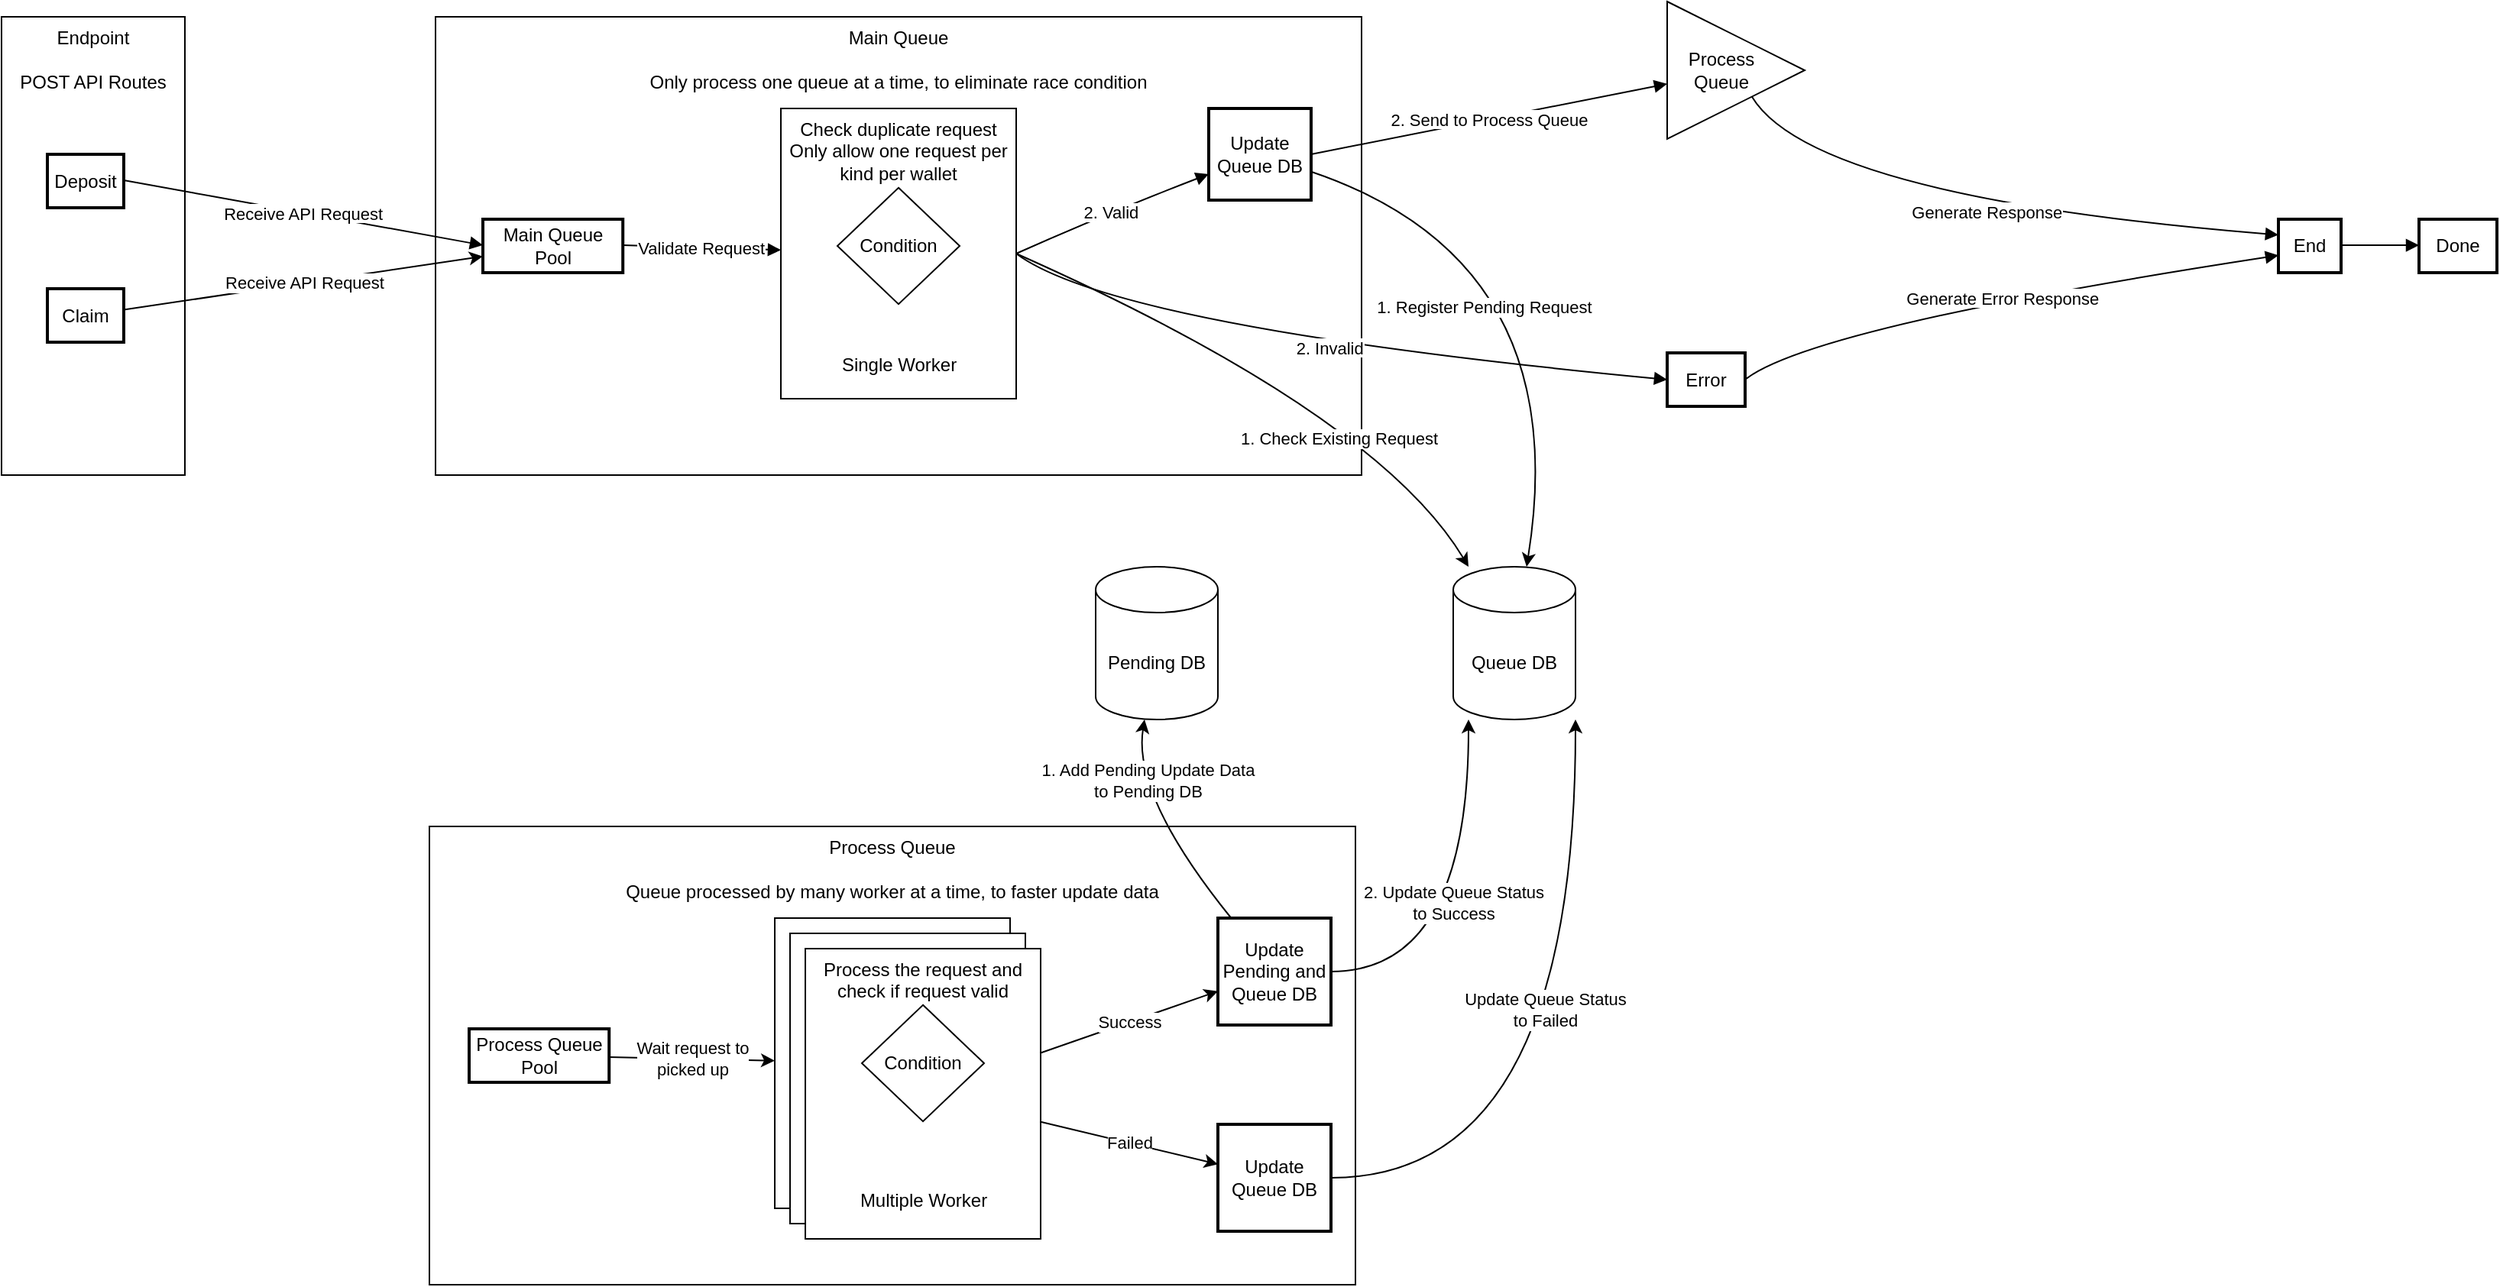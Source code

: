 <mxfile version="24.0.2" type="github" pages="2">
  <diagram name="Logic" id="onQaG1SxVY_JN8vI7sOl">
    <mxGraphModel dx="2284" dy="1890" grid="1" gridSize="10" guides="1" tooltips="1" connect="1" arrows="1" fold="1" page="1" pageScale="1" pageWidth="850" pageHeight="1100" math="0" shadow="0">
      <root>
        <mxCell id="0" />
        <mxCell id="1" parent="0" />
        <mxCell id="6" value="Error" style="whiteSpace=wrap;strokeWidth=2;" parent="1" vertex="1">
          <mxGeometry x="970" y="120" width="51" height="35" as="geometry" />
        </mxCell>
        <mxCell id="8" value="End" style="whiteSpace=wrap;strokeWidth=2;" parent="1" vertex="1">
          <mxGeometry x="1370" y="32.5" width="41" height="35" as="geometry" />
        </mxCell>
        <mxCell id="9" value="Done" style="whiteSpace=wrap;strokeWidth=2;" parent="1" vertex="1">
          <mxGeometry x="1462" y="32.5" width="51" height="35" as="geometry" />
        </mxCell>
        <mxCell id="15" value="Generate Response" style="curved=1;startArrow=none;endArrow=block;entryX=0.011;entryY=0.299;" parent="1" source="S8V6_XJqYpJdOoggkrQV-40" target="8" edge="1">
          <mxGeometry relative="1" as="geometry">
            <Array as="points">
              <mxPoint x="1065" y="18" />
            </Array>
            <mxPoint x="1116" y="-72.5" as="sourcePoint" />
          </mxGeometry>
        </mxCell>
        <mxCell id="16" value="Generate Error Response" style="curved=1;startArrow=none;endArrow=block;exitX=0.987;exitY=0.5;entryX=0.011;entryY=0.672;" parent="1" source="6" target="8" edge="1">
          <mxGeometry relative="1" as="geometry">
            <Array as="points">
              <mxPoint x="1065" y="103" />
            </Array>
          </mxGeometry>
        </mxCell>
        <mxCell id="17" value="" style="curved=1;startArrow=none;endArrow=block;exitX=1.016;exitY=0.486;entryX=-0.007;entryY=0.486;" parent="1" source="8" target="9" edge="1">
          <mxGeometry relative="1" as="geometry">
            <Array as="points" />
          </mxGeometry>
        </mxCell>
        <mxCell id="S8V6_XJqYpJdOoggkrQV-31" value="" style="group" parent="1" vertex="1" connectable="0">
          <mxGeometry x="-120" y="-100" width="120" height="300" as="geometry" />
        </mxCell>
        <mxCell id="S8V6_XJqYpJdOoggkrQV-23" value="API Routes" style="group" parent="S8V6_XJqYpJdOoggkrQV-31" vertex="1" connectable="0">
          <mxGeometry width="120" height="300" as="geometry" />
        </mxCell>
        <mxCell id="S8V6_XJqYpJdOoggkrQV-21" value="Endpoint&lt;br&gt;&lt;div&gt;&lt;br&gt;&lt;/div&gt;&lt;div&gt;POST API Routes&lt;/div&gt;" style="rounded=0;whiteSpace=wrap;html=1;verticalAlign=top;" parent="S8V6_XJqYpJdOoggkrQV-23" vertex="1">
          <mxGeometry width="120" height="300" as="geometry" />
        </mxCell>
        <mxCell id="S8V6_XJqYpJdOoggkrQV-17" value="Claim" style="whiteSpace=wrap;strokeWidth=2;" parent="S8V6_XJqYpJdOoggkrQV-23" vertex="1">
          <mxGeometry x="30" y="178" width="50" height="35" as="geometry" />
        </mxCell>
        <mxCell id="2" value="Deposit" style="whiteSpace=wrap;strokeWidth=2;" parent="S8V6_XJqYpJdOoggkrQV-31" vertex="1">
          <mxGeometry x="30" y="90" width="50" height="35" as="geometry" />
        </mxCell>
        <mxCell id="S8V6_XJqYpJdOoggkrQV-37" value="Queue DB" style="shape=cylinder3;whiteSpace=wrap;html=1;boundedLbl=1;backgroundOutline=1;size=15;" parent="1" vertex="1">
          <mxGeometry x="830" y="260" width="80" height="100" as="geometry" />
        </mxCell>
        <mxCell id="S8V6_XJqYpJdOoggkrQV-53" value="" style="group" parent="1" vertex="1" connectable="0">
          <mxGeometry x="164" y="-100" width="606" height="300" as="geometry" />
        </mxCell>
        <mxCell id="S8V6_XJqYpJdOoggkrQV-35" value="" style="group" parent="S8V6_XJqYpJdOoggkrQV-53" vertex="1" connectable="0">
          <mxGeometry width="606" height="300" as="geometry" />
        </mxCell>
        <mxCell id="S8V6_XJqYpJdOoggkrQV-34" value="&lt;div&gt;Main Queue&lt;br&gt;&lt;/div&gt;&lt;div&gt;&lt;br&gt;&lt;/div&gt;&lt;div&gt;Only process one queue at a time, to eliminate race condition&lt;/div&gt;" style="rounded=0;whiteSpace=wrap;html=1;verticalAlign=top;" parent="S8V6_XJqYpJdOoggkrQV-35" vertex="1">
          <mxGeometry width="606" height="300" as="geometry" />
        </mxCell>
        <mxCell id="3" value="Main Queue Pool" style="whiteSpace=wrap;strokeWidth=2;" parent="S8V6_XJqYpJdOoggkrQV-35" vertex="1">
          <mxGeometry x="31.006" y="132.5" width="91.601" height="35" as="geometry" />
        </mxCell>
        <mxCell id="S8V6_XJqYpJdOoggkrQV-36" value="" style="group" parent="S8V6_XJqYpJdOoggkrQV-35" vertex="1" connectable="0">
          <mxGeometry x="226.01" y="60" width="153.98" height="190" as="geometry" />
        </mxCell>
        <mxCell id="S8V6_XJqYpJdOoggkrQV-27" value="&lt;div&gt;Check duplicate request&lt;/div&gt;&lt;div&gt;Only allow one request per kind per wallet&lt;br&gt;&lt;/div&gt;" style="rounded=0;whiteSpace=wrap;html=1;verticalAlign=top;" parent="S8V6_XJqYpJdOoggkrQV-36" vertex="1">
          <mxGeometry width="153.98" height="190" as="geometry" />
        </mxCell>
        <mxCell id="S8V6_XJqYpJdOoggkrQV-68" value="Single Worker" style="text;html=1;align=center;verticalAlign=middle;resizable=0;points=[];autosize=1;strokeColor=none;fillColor=none;" parent="S8V6_XJqYpJdOoggkrQV-36" vertex="1">
          <mxGeometry x="26.99" y="153" width="100" height="30" as="geometry" />
        </mxCell>
        <mxCell id="5" value="Update Queue DB" style="whiteSpace=wrap;strokeWidth=2;" parent="S8V6_XJqYpJdOoggkrQV-35" vertex="1">
          <mxGeometry x="505.998" y="60" width="66.979" height="60" as="geometry" />
        </mxCell>
        <mxCell id="11" value="Validate Request" style="curved=1;startArrow=none;endArrow=block;exitX=0.998;exitY=0.486;" parent="S8V6_XJqYpJdOoggkrQV-35" source="3" target="S8V6_XJqYpJdOoggkrQV-27" edge="1">
          <mxGeometry relative="1" as="geometry">
            <Array as="points" />
            <mxPoint x="259.117" y="149.607" as="targetPoint" />
          </mxGeometry>
        </mxCell>
        <mxCell id="12" value="2. Valid" style="curved=1;startArrow=none;endArrow=block;exitX=1;exitY=0.5;exitDx=0;exitDy=0;" parent="S8V6_XJqYpJdOoggkrQV-35" source="S8V6_XJqYpJdOoggkrQV-27" target="5" edge="1">
          <mxGeometry relative="1" as="geometry">
            <Array as="points">
              <mxPoint x="436" y="130" />
            </Array>
            <mxPoint x="386" y="180" as="sourcePoint" />
            <mxPoint x="577.968" y="150" as="targetPoint" />
          </mxGeometry>
        </mxCell>
        <mxCell id="S8V6_XJqYpJdOoggkrQV-41" value="Condition" style="rhombus;whiteSpace=wrap;html=1;" parent="S8V6_XJqYpJdOoggkrQV-53" vertex="1">
          <mxGeometry x="263" y="111.905" width="80" height="76.19" as="geometry" />
        </mxCell>
        <mxCell id="S8V6_XJqYpJdOoggkrQV-39" value="1. Check Existing Request" style="rounded=0;orthogonalLoop=1;jettySize=auto;html=1;curved=1;exitX=1;exitY=0.5;exitDx=0;exitDy=0;" parent="1" source="S8V6_XJqYpJdOoggkrQV-27" target="S8V6_XJqYpJdOoggkrQV-37" edge="1">
          <mxGeometry x="0.293" y="-25" relative="1" as="geometry">
            <Array as="points">
              <mxPoint x="780" y="160" />
            </Array>
            <mxPoint as="offset" />
          </mxGeometry>
        </mxCell>
        <mxCell id="S8V6_XJqYpJdOoggkrQV-38" value="1. Register Pending Request" style="rounded=0;orthogonalLoop=1;jettySize=auto;html=1;curved=1;" parent="1" source="5" target="S8V6_XJqYpJdOoggkrQV-37" edge="1">
          <mxGeometry x="-0.296" y="-48" relative="1" as="geometry">
            <Array as="points">
              <mxPoint x="910" y="60" />
            </Array>
            <mxPoint as="offset" />
          </mxGeometry>
        </mxCell>
        <mxCell id="10" value="Receive API Request" style="curved=1;startArrow=none;endArrow=block;exitX=1.0;exitY=0.486;entryX=0.003;entryY=0.486;" parent="1" source="2" target="3" edge="1">
          <mxGeometry relative="1" as="geometry">
            <Array as="points" />
          </mxGeometry>
        </mxCell>
        <mxCell id="S8V6_XJqYpJdOoggkrQV-19" value="Receive API Request" style="rounded=0;orthogonalLoop=1;jettySize=auto;html=1;curved=1;" parent="1" source="S8V6_XJqYpJdOoggkrQV-17" target="3" edge="1">
          <mxGeometry relative="1" as="geometry" />
        </mxCell>
        <mxCell id="14" value="2. Send to Process Queue" style="curved=1;startArrow=none;endArrow=block;exitX=0.998;exitY=0.5;" parent="1" source="5" target="S8V6_XJqYpJdOoggkrQV-40" edge="1">
          <mxGeometry relative="1" as="geometry">
            <Array as="points" />
            <mxPoint x="1040" y="-72.5" as="targetPoint" />
          </mxGeometry>
        </mxCell>
        <mxCell id="13" value="2. Invalid" style="curved=1;startArrow=none;endArrow=block;entryX=-0.009;entryY=0.5;exitX=1;exitY=0.5;exitDx=0;exitDy=0;" parent="1" source="S8V6_XJqYpJdOoggkrQV-27" target="6" edge="1">
          <mxGeometry relative="1" as="geometry">
            <Array as="points">
              <mxPoint x="608" y="103" />
            </Array>
            <mxPoint x="523.221" y="63.525" as="sourcePoint" />
          </mxGeometry>
        </mxCell>
        <mxCell id="S8V6_XJqYpJdOoggkrQV-67" value="" style="group" parent="1" vertex="1" connectable="0">
          <mxGeometry x="970" y="-110" width="90" height="90" as="geometry" />
        </mxCell>
        <mxCell id="S8V6_XJqYpJdOoggkrQV-40" value="" style="triangle;whiteSpace=wrap;html=1;align=left;" parent="S8V6_XJqYpJdOoggkrQV-67" vertex="1">
          <mxGeometry width="90" height="90" as="geometry" />
        </mxCell>
        <mxCell id="S8V6_XJqYpJdOoggkrQV-66" value="&lt;div&gt;Process&lt;/div&gt;&lt;div&gt;Queue&lt;/div&gt;" style="text;html=1;align=center;verticalAlign=middle;resizable=0;points=[];autosize=1;strokeColor=none;fillColor=none;" parent="S8V6_XJqYpJdOoggkrQV-67" vertex="1">
          <mxGeometry y="25" width="70" height="40" as="geometry" />
        </mxCell>
        <mxCell id="S8V6_XJqYpJdOoggkrQV-70" value="" style="group" parent="1" vertex="1" connectable="0">
          <mxGeometry x="160" y="430" width="606" height="300" as="geometry" />
        </mxCell>
        <mxCell id="S8V6_XJqYpJdOoggkrQV-71" value="&lt;div&gt;Process Queue&lt;br&gt;&lt;/div&gt;&lt;div&gt;&lt;br&gt;&lt;/div&gt;&lt;div&gt;Queue processed by many worker at a time, to faster update data&lt;br&gt;&lt;/div&gt;" style="rounded=0;whiteSpace=wrap;html=1;verticalAlign=top;" parent="S8V6_XJqYpJdOoggkrQV-70" vertex="1">
          <mxGeometry width="606" height="300" as="geometry" />
        </mxCell>
        <mxCell id="S8V6_XJqYpJdOoggkrQV-103" value="&lt;div&gt;Wait request to&lt;br&gt;&lt;/div&gt;&lt;div&gt;picked up&lt;/div&gt;" style="rounded=0;orthogonalLoop=1;jettySize=auto;html=1;curved=1;" parent="S8V6_XJqYpJdOoggkrQV-70" source="S8V6_XJqYpJdOoggkrQV-72" target="S8V6_XJqYpJdOoggkrQV-74" edge="1">
          <mxGeometry relative="1" as="geometry" />
        </mxCell>
        <mxCell id="S8V6_XJqYpJdOoggkrQV-72" value="Process Queue Pool" style="whiteSpace=wrap;strokeWidth=2;" parent="S8V6_XJqYpJdOoggkrQV-70" vertex="1">
          <mxGeometry x="26" y="132.5" width="91.601" height="35" as="geometry" />
        </mxCell>
        <mxCell id="S8V6_XJqYpJdOoggkrQV-73" value="" style="group" parent="S8V6_XJqYpJdOoggkrQV-70" vertex="1" connectable="0">
          <mxGeometry x="226.01" y="60" width="153.98" height="200" as="geometry" />
        </mxCell>
        <mxCell id="S8V6_XJqYpJdOoggkrQV-74" value="" style="rounded=0;whiteSpace=wrap;html=1;verticalAlign=top;" parent="S8V6_XJqYpJdOoggkrQV-73" vertex="1">
          <mxGeometry width="153.98" height="190" as="geometry" />
        </mxCell>
        <mxCell id="S8V6_XJqYpJdOoggkrQV-92" value="" style="rounded=0;whiteSpace=wrap;html=1;verticalAlign=top;" parent="S8V6_XJqYpJdOoggkrQV-73" vertex="1">
          <mxGeometry x="10" y="10" width="153.98" height="190" as="geometry" />
        </mxCell>
        <mxCell id="S8V6_XJqYpJdOoggkrQV-93" value="Process the request and check if request valid" style="rounded=0;whiteSpace=wrap;html=1;verticalAlign=top;" parent="S8V6_XJqYpJdOoggkrQV-73" vertex="1">
          <mxGeometry x="20" y="20" width="153.98" height="190" as="geometry" />
        </mxCell>
        <mxCell id="S8V6_XJqYpJdOoggkrQV-102" value="Multiple Worker" style="text;html=1;align=center;verticalAlign=middle;resizable=0;points=[];autosize=1;strokeColor=none;fillColor=none;" parent="S8V6_XJqYpJdOoggkrQV-73" vertex="1">
          <mxGeometry x="41.99" y="170" width="110" height="30" as="geometry" />
        </mxCell>
        <mxCell id="S8V6_XJqYpJdOoggkrQV-105" value="Condition" style="rhombus;whiteSpace=wrap;html=1;" parent="S8V6_XJqYpJdOoggkrQV-73" vertex="1">
          <mxGeometry x="56.99" y="56.905" width="80" height="76.19" as="geometry" />
        </mxCell>
        <mxCell id="S8V6_XJqYpJdOoggkrQV-107" value="Update Pending and Queue DB" style="whiteSpace=wrap;strokeWidth=2;" parent="S8V6_XJqYpJdOoggkrQV-70" vertex="1">
          <mxGeometry x="516" y="60" width="74" height="70" as="geometry" />
        </mxCell>
        <mxCell id="S8V6_XJqYpJdOoggkrQV-108" value="Success" style="rounded=0;orthogonalLoop=1;jettySize=auto;html=1;curved=1;" parent="S8V6_XJqYpJdOoggkrQV-70" source="S8V6_XJqYpJdOoggkrQV-93" target="S8V6_XJqYpJdOoggkrQV-107" edge="1">
          <mxGeometry relative="1" as="geometry" />
        </mxCell>
        <mxCell id="S8V6_XJqYpJdOoggkrQV-117" value="Update Queue DB" style="whiteSpace=wrap;strokeWidth=2;" parent="S8V6_XJqYpJdOoggkrQV-70" vertex="1">
          <mxGeometry x="516" y="195" width="74" height="70" as="geometry" />
        </mxCell>
        <mxCell id="S8V6_XJqYpJdOoggkrQV-118" value="Failed" style="rounded=0;orthogonalLoop=1;jettySize=auto;html=1;" parent="S8V6_XJqYpJdOoggkrQV-70" source="S8V6_XJqYpJdOoggkrQV-93" target="S8V6_XJqYpJdOoggkrQV-117" edge="1">
          <mxGeometry relative="1" as="geometry" />
        </mxCell>
        <mxCell id="S8V6_XJqYpJdOoggkrQV-109" value="Pending DB" style="shape=cylinder3;whiteSpace=wrap;html=1;boundedLbl=1;backgroundOutline=1;size=15;" parent="1" vertex="1">
          <mxGeometry x="596" y="260" width="80" height="100" as="geometry" />
        </mxCell>
        <mxCell id="S8V6_XJqYpJdOoggkrQV-110" value="1. Add Pending Update Data&lt;br&gt;&lt;div&gt;to Pending DB&lt;br&gt;&lt;/div&gt;" style="rounded=0;orthogonalLoop=1;jettySize=auto;html=1;curved=1;" parent="1" source="S8V6_XJqYpJdOoggkrQV-107" target="S8V6_XJqYpJdOoggkrQV-109" edge="1">
          <mxGeometry x="0.49" y="-8" relative="1" as="geometry">
            <Array as="points">
              <mxPoint x="620" y="410" />
            </Array>
            <mxPoint as="offset" />
          </mxGeometry>
        </mxCell>
        <mxCell id="S8V6_XJqYpJdOoggkrQV-111" value="2. Update Queue Status&lt;div&gt;to Success&lt;/div&gt;" style="edgeStyle=orthogonalEdgeStyle;rounded=0;orthogonalLoop=1;jettySize=auto;html=1;curved=1;" parent="1" source="S8V6_XJqYpJdOoggkrQV-107" target="S8V6_XJqYpJdOoggkrQV-37" edge="1">
          <mxGeometry x="0.059" y="10" relative="1" as="geometry">
            <mxPoint x="810" y="-120" as="targetPoint" />
            <Array as="points">
              <mxPoint x="840" y="525" />
            </Array>
            <mxPoint as="offset" />
          </mxGeometry>
        </mxCell>
        <mxCell id="S8V6_XJqYpJdOoggkrQV-119" value="&lt;div&gt;Update Queue Status&lt;/div&gt;&lt;div&gt;to Failed&lt;/div&gt;" style="edgeStyle=orthogonalEdgeStyle;rounded=0;orthogonalLoop=1;jettySize=auto;html=1;curved=1;" parent="1" source="S8V6_XJqYpJdOoggkrQV-117" target="S8V6_XJqYpJdOoggkrQV-37" edge="1">
          <mxGeometry x="0.174" y="20" relative="1" as="geometry">
            <mxPoint x="950" y="250" as="targetPoint" />
            <Array as="points">
              <mxPoint x="910" y="660" />
            </Array>
            <mxPoint as="offset" />
          </mxGeometry>
        </mxCell>
      </root>
    </mxGraphModel>
  </diagram>
  <diagram id="94fujOXMQPzYl4klKVwS" name="Merge Pending">
    <mxGraphModel dx="1434" dy="790" grid="1" gridSize="10" guides="1" tooltips="1" connect="1" arrows="1" fold="1" page="1" pageScale="1" pageWidth="850" pageHeight="1100" math="0" shadow="0">
      <root>
        <mxCell id="0" />
        <mxCell id="1" parent="0" />
        <mxCell id="2EnU245xjQ9uj_zw7noC-14" value="Settlement Logic" style="rounded=0;whiteSpace=wrap;html=1;labelPosition=center;verticalLabelPosition=middle;align=center;verticalAlign=middle;spacingTop=0;spacingBottom=180;" vertex="1" parent="1">
          <mxGeometry x="308" y="460" width="235" height="220" as="geometry" />
        </mxCell>
        <mxCell id="2EnU245xjQ9uj_zw7noC-12" value="Settlement Logic" style="rounded=0;whiteSpace=wrap;html=1;labelPosition=center;verticalLabelPosition=middle;align=center;verticalAlign=middle;spacingTop=0;spacingBottom=180;" vertex="1" parent="1">
          <mxGeometry x="308" y="160" width="235" height="220" as="geometry" />
        </mxCell>
        <mxCell id="2EnU245xjQ9uj_zw7noC-1" value="&lt;div&gt;1. Get Available Pending&lt;/div&gt;&lt;div&gt;2. Merge to main&lt;/div&gt;&lt;div&gt;3. Commit to main&lt;/div&gt;&lt;div&gt;4. Delete already merged pending&lt;br&gt;&lt;/div&gt;" style="text;html=1;align=left;verticalAlign=middle;resizable=0;points=[];autosize=1;strokeColor=none;fillColor=none;" vertex="1" parent="1">
          <mxGeometry x="50" y="68" width="200" height="70" as="geometry" />
        </mxCell>
        <mxCell id="2EnU245xjQ9uj_zw7noC-13" style="edgeStyle=orthogonalEdgeStyle;rounded=0;orthogonalLoop=1;jettySize=auto;html=1;" edge="1" parent="1" source="2EnU245xjQ9uj_zw7noC-5" target="2EnU245xjQ9uj_zw7noC-6">
          <mxGeometry relative="1" as="geometry" />
        </mxCell>
        <mxCell id="2EnU245xjQ9uj_zw7noC-18" style="edgeStyle=orthogonalEdgeStyle;rounded=0;orthogonalLoop=1;jettySize=auto;html=1;dashed=1;" edge="1" parent="1" source="2EnU245xjQ9uj_zw7noC-5" target="2EnU245xjQ9uj_zw7noC-17">
          <mxGeometry relative="1" as="geometry" />
        </mxCell>
        <mxCell id="2EnU245xjQ9uj_zw7noC-5" value="&lt;b&gt;Merge Pending&lt;br&gt;&lt;/b&gt;" style="rounded=0;whiteSpace=wrap;html=1;" vertex="1" parent="1">
          <mxGeometry x="365" y="200" width="120" height="60" as="geometry" />
        </mxCell>
        <mxCell id="2EnU245xjQ9uj_zw7noC-6" value="&lt;div&gt;&lt;b&gt;Settlement&lt;/b&gt;&lt;/div&gt;" style="rounded=0;whiteSpace=wrap;html=1;" vertex="1" parent="1">
          <mxGeometry x="365" y="280" width="120" height="60" as="geometry" />
        </mxCell>
        <mxCell id="2EnU245xjQ9uj_zw7noC-7" value="&lt;b&gt;Claim&lt;/b&gt;" style="rounded=0;whiteSpace=wrap;html=1;" vertex="1" parent="1">
          <mxGeometry x="365" y="590" width="120" height="60" as="geometry" />
        </mxCell>
        <mxCell id="2EnU245xjQ9uj_zw7noC-9" style="edgeStyle=orthogonalEdgeStyle;rounded=0;orthogonalLoop=1;jettySize=auto;html=1;curved=1;" edge="1" parent="1" source="2EnU245xjQ9uj_zw7noC-8" target="2EnU245xjQ9uj_zw7noC-12">
          <mxGeometry relative="1" as="geometry" />
        </mxCell>
        <mxCell id="2EnU245xjQ9uj_zw7noC-10" style="edgeStyle=orthogonalEdgeStyle;rounded=0;orthogonalLoop=1;jettySize=auto;html=1;curved=1;" edge="1" parent="1" source="2EnU245xjQ9uj_zw7noC-8" target="2EnU245xjQ9uj_zw7noC-14">
          <mxGeometry relative="1" as="geometry" />
        </mxCell>
        <mxCell id="2EnU245xjQ9uj_zw7noC-8" value="&lt;b&gt;Job&lt;/b&gt;" style="rounded=0;whiteSpace=wrap;html=1;" vertex="1" parent="1">
          <mxGeometry x="90" y="390" width="120" height="60" as="geometry" />
        </mxCell>
        <mxCell id="2EnU245xjQ9uj_zw7noC-11" value="&lt;div&gt;Need to merge first then settlement&lt;/div&gt;" style="text;html=1;align=center;verticalAlign=middle;resizable=0;points=[];autosize=1;strokeColor=none;fillColor=none;" vertex="1" parent="1">
          <mxGeometry x="320" y="78" width="210" height="30" as="geometry" />
        </mxCell>
        <mxCell id="2EnU245xjQ9uj_zw7noC-16" style="edgeStyle=orthogonalEdgeStyle;rounded=0;orthogonalLoop=1;jettySize=auto;html=1;" edge="1" parent="1" source="2EnU245xjQ9uj_zw7noC-15" target="2EnU245xjQ9uj_zw7noC-7">
          <mxGeometry relative="1" as="geometry" />
        </mxCell>
        <mxCell id="2EnU245xjQ9uj_zw7noC-19" style="edgeStyle=orthogonalEdgeStyle;rounded=0;orthogonalLoop=1;jettySize=auto;html=1;dashed=1;" edge="1" parent="1" source="2EnU245xjQ9uj_zw7noC-15" target="2EnU245xjQ9uj_zw7noC-17">
          <mxGeometry relative="1" as="geometry" />
        </mxCell>
        <mxCell id="2EnU245xjQ9uj_zw7noC-15" value="&lt;b&gt;Merge Pending&lt;br&gt;&lt;/b&gt;" style="rounded=0;whiteSpace=wrap;html=1;" vertex="1" parent="1">
          <mxGeometry x="365.5" y="500" width="120" height="60" as="geometry" />
        </mxCell>
        <mxCell id="2EnU245xjQ9uj_zw7noC-17" value="&lt;div&gt;Transaction&lt;/div&gt;&lt;div&gt;one by one wallet&lt;/div&gt;" style="ellipse;whiteSpace=wrap;html=1;" vertex="1" parent="1">
          <mxGeometry x="630" y="360" width="130" height="90" as="geometry" />
        </mxCell>
      </root>
    </mxGraphModel>
  </diagram>
</mxfile>
